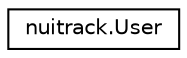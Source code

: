digraph "Graphical Class Hierarchy"
{
  edge [fontname="Helvetica",fontsize="10",labelfontname="Helvetica",labelfontsize="10"];
  node [fontname="Helvetica",fontsize="10",shape=record];
  rankdir="LR";
  Node1 [label="nuitrack.User",height=0.2,width=0.4,color="black", fillcolor="white", style="filled",URL="$structnuitrack_1_1User.html",tooltip="Stores the information about a detected user. "];
}
